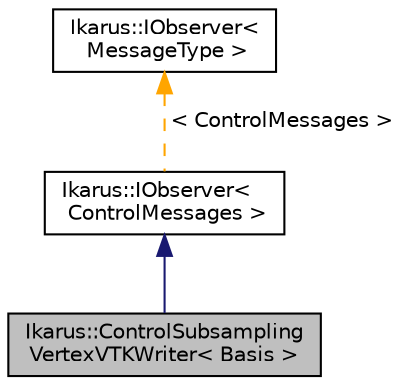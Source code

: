 digraph "Ikarus::ControlSubsamplingVertexVTKWriter&lt; Basis &gt;"
{
 // LATEX_PDF_SIZE
  edge [fontname="Helvetica",fontsize="10",labelfontname="Helvetica",labelfontsize="10"];
  node [fontname="Helvetica",fontsize="10",shape=record];
  Node1 [label="Ikarus::ControlSubsampling\lVertexVTKWriter\< Basis \>",height=0.2,width=0.4,color="black", fillcolor="grey75", style="filled", fontcolor="black",tooltip="ControlSubsamplingVertexVTKWriter class for writing VTK files with subsampling based on control messa..."];
  Node2 -> Node1 [dir="back",color="midnightblue",fontsize="10",style="solid",fontname="Helvetica"];
  Node2 [label="Ikarus::IObserver\<\l ControlMessages \>",height=0.2,width=0.4,color="black", fillcolor="white", style="filled",URL="$a01574.html",tooltip=" "];
  Node3 -> Node2 [dir="back",color="orange",fontsize="10",style="dashed",label=" \< ControlMessages \>" ,fontname="Helvetica"];
  Node3 [label="Ikarus::IObserver\<\l MessageType \>",height=0.2,width=0.4,color="black", fillcolor="white", style="filled",URL="$a01574.html",tooltip="Generic observer interface for the Observer design pattern. See  for a description of the design patt..."];
}
